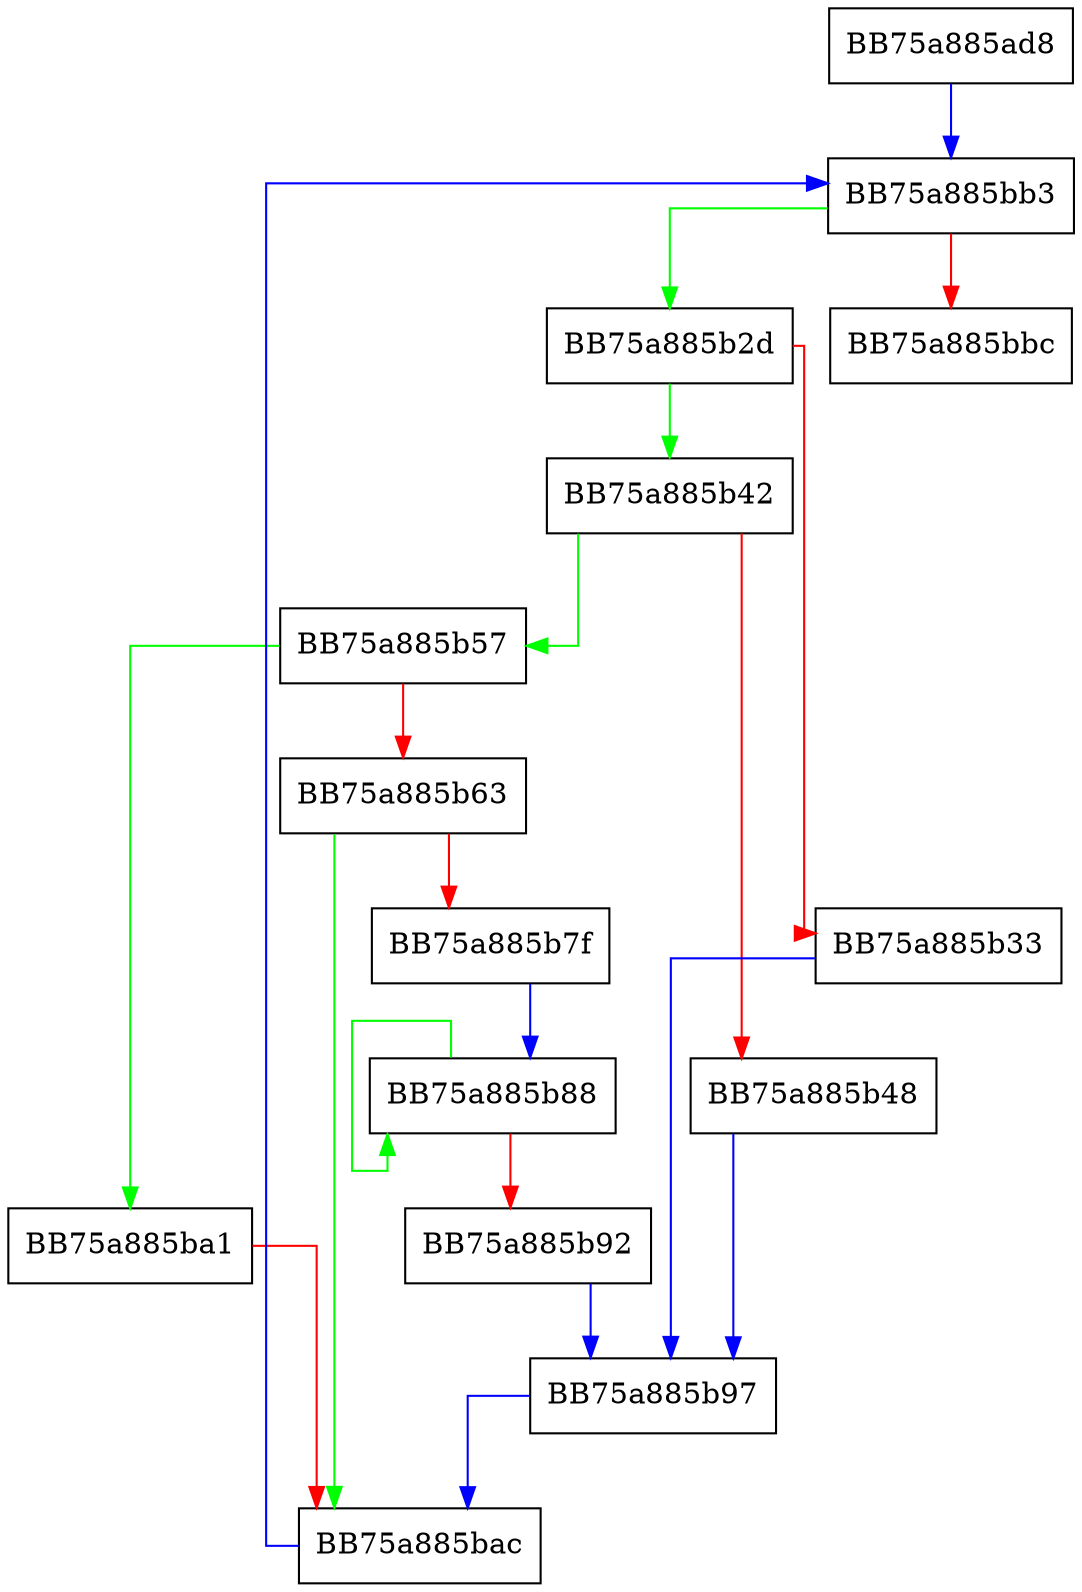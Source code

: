 digraph TransformToValidString {
  node [shape="box"];
  graph [splines=ortho];
  BB75a885ad8 -> BB75a885bb3 [color="blue"];
  BB75a885b2d -> BB75a885b42 [color="green"];
  BB75a885b2d -> BB75a885b33 [color="red"];
  BB75a885b33 -> BB75a885b97 [color="blue"];
  BB75a885b42 -> BB75a885b57 [color="green"];
  BB75a885b42 -> BB75a885b48 [color="red"];
  BB75a885b48 -> BB75a885b97 [color="blue"];
  BB75a885b57 -> BB75a885ba1 [color="green"];
  BB75a885b57 -> BB75a885b63 [color="red"];
  BB75a885b63 -> BB75a885bac [color="green"];
  BB75a885b63 -> BB75a885b7f [color="red"];
  BB75a885b7f -> BB75a885b88 [color="blue"];
  BB75a885b88 -> BB75a885b88 [color="green"];
  BB75a885b88 -> BB75a885b92 [color="red"];
  BB75a885b92 -> BB75a885b97 [color="blue"];
  BB75a885b97 -> BB75a885bac [color="blue"];
  BB75a885ba1 -> BB75a885bac [color="red"];
  BB75a885bac -> BB75a885bb3 [color="blue"];
  BB75a885bb3 -> BB75a885b2d [color="green"];
  BB75a885bb3 -> BB75a885bbc [color="red"];
}